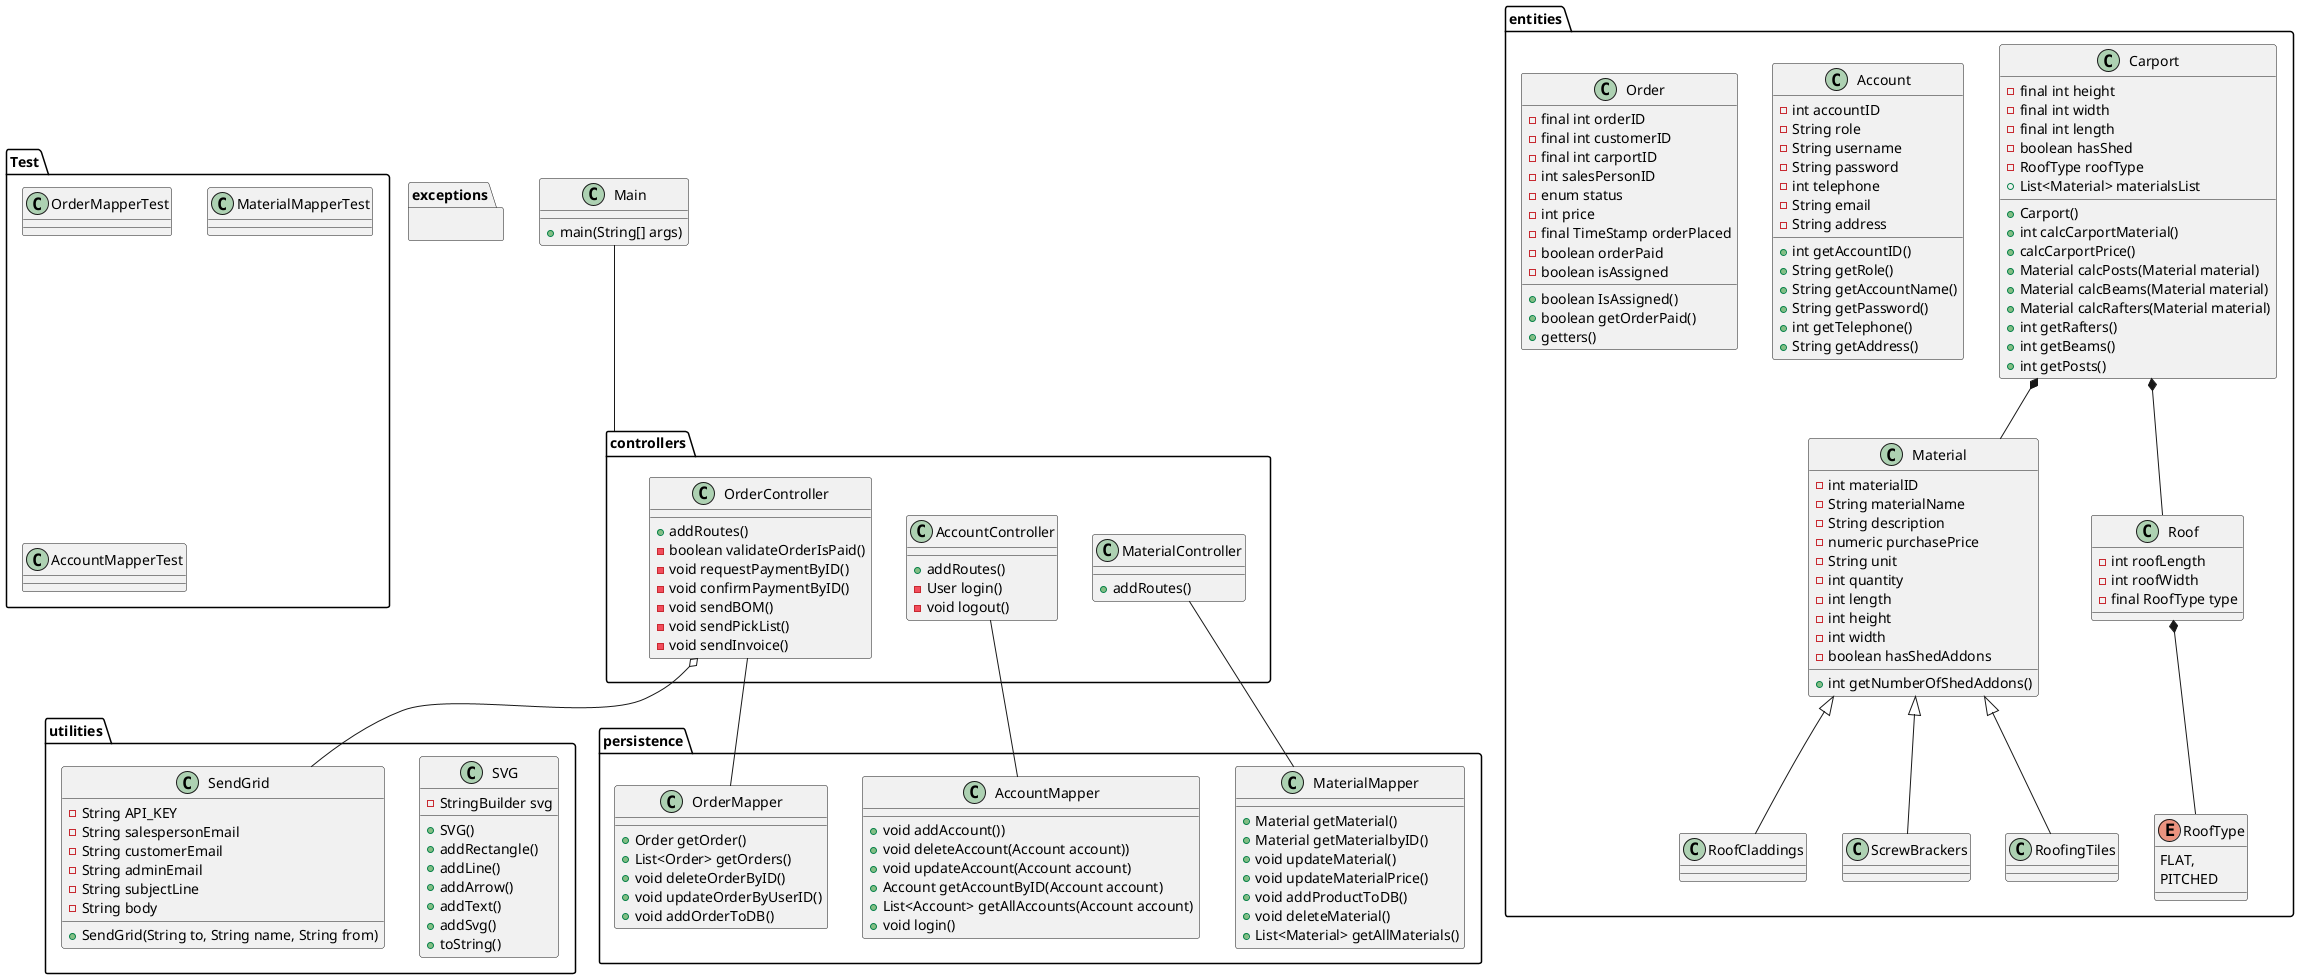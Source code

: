 @startuml
'https://plantuml.com/class-diagram


class Main {
+main(String[] args)
}

package utilities {
    class SVG {
    - StringBuilder svg
    + SVG()
    + addRectangle()
    + addLine()
    + addArrow()
    + addText()
    + addSvg()
    'Override
    + toString()
    }
    class SendGrid
    {
    - String API_KEY
    - String salespersonEmail
    - String customerEmail
    - String adminEmail
    - String subjectLine
    - String body
    + SendGrid(String to, String name, String from)
    }
}

package controllers {
    class OrderController {
    + addRoutes()
    - boolean validateOrderIsPaid()
    - void requestPaymentByID()
    - void confirmPaymentByID()
    - void sendBOM()
    - void sendPickList()
    - void sendInvoice()
    }

    class AccountController {
    + addRoutes()
    - User login()
    - void logout()

    }
    class MaterialController {
    + addRoutes()
    }
}

package entities {
    class Carport {
    - final int height
    - final int width
    - final int length
    - boolean hasShed
    '- boolean hasShedAddons
    - RoofType roofType
    + Carport()
    + List<Material> materialsList
    'metoden skal eksekvere alle beregningerne heri
    'samlet
    + int calcCarportMaterial()
    'Pris som kunden skal betale
    + calcCarportPrice()
    + Material calcPosts(Material material)
    + Material calcBeams(Material material)
    + Material calcRafters(Material material)
    + int getRafters()
    + int getBeams()
    + int getPosts()
    }
    class Account {
    - int accountID
    - String role
    - String username
    - String password
    - int telephone
    - String email
    - String address
    + int getAccountID()
    + String getRole()
    + String getAccountName()
    + String getPassword()
    + int getTelephone()
    + String getAddress()
    }

    class Order {
    - final int orderID
    - final int customerID
    - final int carportID
    - int salesPersonID
    'public enum orderStatus { PAID,NOT_PAID,ORDER_COMPLETED}
    - enum status
    - int price
    - final TimeStamp orderPlaced
    - boolean orderPaid
    - boolean isAssigned
    + boolean IsAssigned()
    + boolean getOrderPaid()
    + getters()
    }

    class Material {
    - int materialID
    - String materialName
    - String description
    'prisen for Fog at købe materialerne
    - numeric purchasePrice
    - String unit
    - int quantity
    - int length
    - int height
    - int width
    - boolean hasShedAddons
    + int getNumberOfShedAddons()
    }
    'Tagbeklædning dvs. tagmateriale-typen
    class RoofCladdings {
    }
    'skruer og beslag
    class ScrewBrackers {
    }
    'tagplader / tagsten
    class RoofingTiles {
    }
    enum RoofType {
    FLAT,
    PITCHED
    }
    class Roof
    {
    - int roofLength
    - int roofWidth
    - final RoofType type
    }

}

package exceptions {

}

package persistence {
    class OrderMapper {
    + Order getOrder()
    'hent alle forespørgsler
    + List<Order> getOrders()
    + void deleteOrderByID()
    + void updateOrderByUserID()
    + void addOrderToDB()
    }

    class MaterialMapper {
    + Material getMaterial()
    + Material getMaterialbyID()
    + void updateMaterial()
    + void updateMaterialPrice()
    + void addProductToDB()
    + void deleteMaterial()
    + List<Material> getAllMaterials()
    }

    class AccountMapper {
    + void addAccount())
    + void deleteAccount(Account account))
    + void updateAccount(Account account)
    + Account getAccountByID(Account account)
    + List<Account> getAllAccounts(Account account)
    + void login()
    }
}

package Test {
    class OrderMapperTest {
    }
    class MaterialMapperTest {
    }
    class AccountMapperTest {
    }
}

Main -- controllers

OrderController -- OrderMapper
OrderController o-- SendGrid

MaterialController -- MaterialMapper
AccountController -- AccountMapper


Carport *-- Material
Carport *-- Roof
Roof *-- RoofType

Material <|-- RoofCladdings
Material <|-- ScrewBrackers
Material <|-- RoofingTiles

@enduml